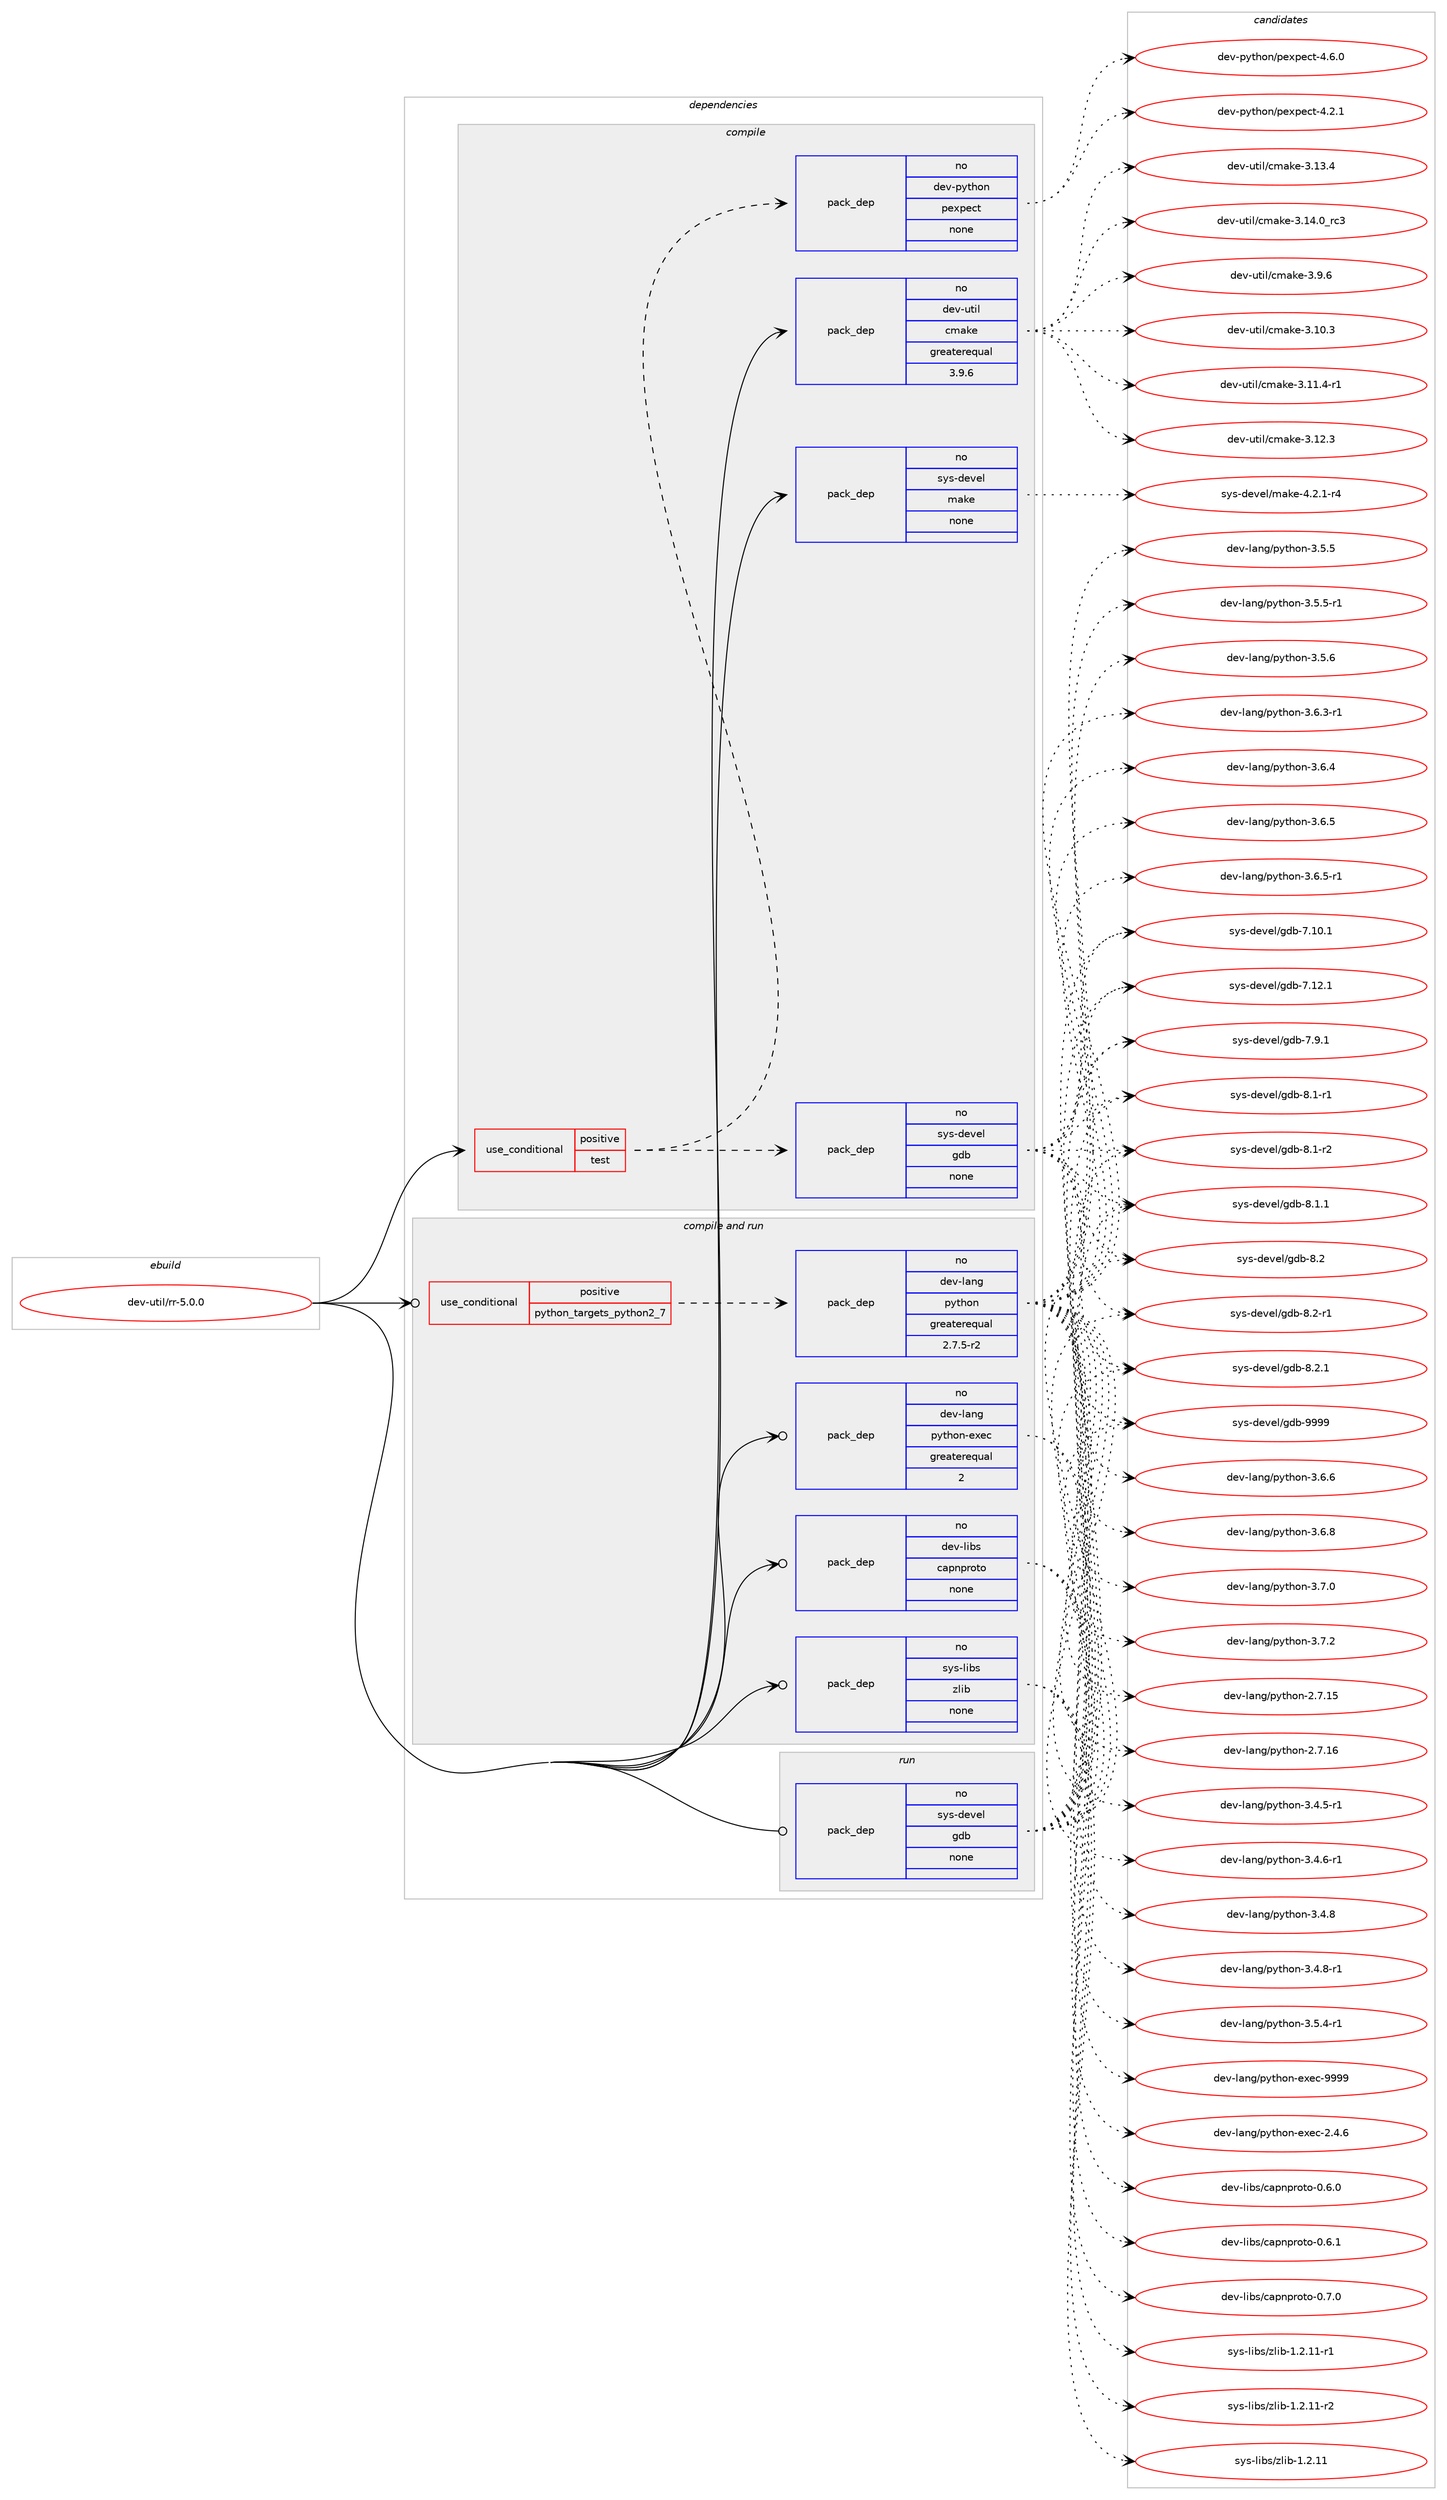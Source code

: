 digraph prolog {

# *************
# Graph options
# *************

newrank=true;
concentrate=true;
compound=true;
graph [rankdir=LR,fontname=Helvetica,fontsize=10,ranksep=1.5];#, ranksep=2.5, nodesep=0.2];
edge  [arrowhead=vee];
node  [fontname=Helvetica,fontsize=10];

# **********
# The ebuild
# **********

subgraph cluster_leftcol {
color=gray;
rank=same;
label=<<i>ebuild</i>>;
id [label="dev-util/rr-5.0.0", color=red, width=4, href="../dev-util/rr-5.0.0.svg"];
}

# ****************
# The dependencies
# ****************

subgraph cluster_midcol {
color=gray;
label=<<i>dependencies</i>>;
subgraph cluster_compile {
fillcolor="#eeeeee";
style=filled;
label=<<i>compile</i>>;
subgraph cond425020 {
dependency1548866 [label=<<TABLE BORDER="0" CELLBORDER="1" CELLSPACING="0" CELLPADDING="4"><TR><TD ROWSPAN="3" CELLPADDING="10">use_conditional</TD></TR><TR><TD>positive</TD></TR><TR><TD>test</TD></TR></TABLE>>, shape=none, color=red];
subgraph pack1100139 {
dependency1548867 [label=<<TABLE BORDER="0" CELLBORDER="1" CELLSPACING="0" CELLPADDING="4" WIDTH="220"><TR><TD ROWSPAN="6" CELLPADDING="30">pack_dep</TD></TR><TR><TD WIDTH="110">no</TD></TR><TR><TD>dev-python</TD></TR><TR><TD>pexpect</TD></TR><TR><TD>none</TD></TR><TR><TD></TD></TR></TABLE>>, shape=none, color=blue];
}
dependency1548866:e -> dependency1548867:w [weight=20,style="dashed",arrowhead="vee"];
subgraph pack1100140 {
dependency1548868 [label=<<TABLE BORDER="0" CELLBORDER="1" CELLSPACING="0" CELLPADDING="4" WIDTH="220"><TR><TD ROWSPAN="6" CELLPADDING="30">pack_dep</TD></TR><TR><TD WIDTH="110">no</TD></TR><TR><TD>sys-devel</TD></TR><TR><TD>gdb</TD></TR><TR><TD>none</TD></TR><TR><TD></TD></TR></TABLE>>, shape=none, color=blue];
}
dependency1548866:e -> dependency1548868:w [weight=20,style="dashed",arrowhead="vee"];
}
id:e -> dependency1548866:w [weight=20,style="solid",arrowhead="vee"];
subgraph pack1100141 {
dependency1548869 [label=<<TABLE BORDER="0" CELLBORDER="1" CELLSPACING="0" CELLPADDING="4" WIDTH="220"><TR><TD ROWSPAN="6" CELLPADDING="30">pack_dep</TD></TR><TR><TD WIDTH="110">no</TD></TR><TR><TD>dev-util</TD></TR><TR><TD>cmake</TD></TR><TR><TD>greaterequal</TD></TR><TR><TD>3.9.6</TD></TR></TABLE>>, shape=none, color=blue];
}
id:e -> dependency1548869:w [weight=20,style="solid",arrowhead="vee"];
subgraph pack1100142 {
dependency1548870 [label=<<TABLE BORDER="0" CELLBORDER="1" CELLSPACING="0" CELLPADDING="4" WIDTH="220"><TR><TD ROWSPAN="6" CELLPADDING="30">pack_dep</TD></TR><TR><TD WIDTH="110">no</TD></TR><TR><TD>sys-devel</TD></TR><TR><TD>make</TD></TR><TR><TD>none</TD></TR><TR><TD></TD></TR></TABLE>>, shape=none, color=blue];
}
id:e -> dependency1548870:w [weight=20,style="solid",arrowhead="vee"];
}
subgraph cluster_compileandrun {
fillcolor="#eeeeee";
style=filled;
label=<<i>compile and run</i>>;
subgraph cond425021 {
dependency1548871 [label=<<TABLE BORDER="0" CELLBORDER="1" CELLSPACING="0" CELLPADDING="4"><TR><TD ROWSPAN="3" CELLPADDING="10">use_conditional</TD></TR><TR><TD>positive</TD></TR><TR><TD>python_targets_python2_7</TD></TR></TABLE>>, shape=none, color=red];
subgraph pack1100143 {
dependency1548872 [label=<<TABLE BORDER="0" CELLBORDER="1" CELLSPACING="0" CELLPADDING="4" WIDTH="220"><TR><TD ROWSPAN="6" CELLPADDING="30">pack_dep</TD></TR><TR><TD WIDTH="110">no</TD></TR><TR><TD>dev-lang</TD></TR><TR><TD>python</TD></TR><TR><TD>greaterequal</TD></TR><TR><TD>2.7.5-r2</TD></TR></TABLE>>, shape=none, color=blue];
}
dependency1548871:e -> dependency1548872:w [weight=20,style="dashed",arrowhead="vee"];
}
id:e -> dependency1548871:w [weight=20,style="solid",arrowhead="odotvee"];
subgraph pack1100144 {
dependency1548873 [label=<<TABLE BORDER="0" CELLBORDER="1" CELLSPACING="0" CELLPADDING="4" WIDTH="220"><TR><TD ROWSPAN="6" CELLPADDING="30">pack_dep</TD></TR><TR><TD WIDTH="110">no</TD></TR><TR><TD>dev-lang</TD></TR><TR><TD>python-exec</TD></TR><TR><TD>greaterequal</TD></TR><TR><TD>2</TD></TR></TABLE>>, shape=none, color=blue];
}
id:e -> dependency1548873:w [weight=20,style="solid",arrowhead="odotvee"];
subgraph pack1100145 {
dependency1548874 [label=<<TABLE BORDER="0" CELLBORDER="1" CELLSPACING="0" CELLPADDING="4" WIDTH="220"><TR><TD ROWSPAN="6" CELLPADDING="30">pack_dep</TD></TR><TR><TD WIDTH="110">no</TD></TR><TR><TD>dev-libs</TD></TR><TR><TD>capnproto</TD></TR><TR><TD>none</TD></TR><TR><TD></TD></TR></TABLE>>, shape=none, color=blue];
}
id:e -> dependency1548874:w [weight=20,style="solid",arrowhead="odotvee"];
subgraph pack1100146 {
dependency1548875 [label=<<TABLE BORDER="0" CELLBORDER="1" CELLSPACING="0" CELLPADDING="4" WIDTH="220"><TR><TD ROWSPAN="6" CELLPADDING="30">pack_dep</TD></TR><TR><TD WIDTH="110">no</TD></TR><TR><TD>sys-libs</TD></TR><TR><TD>zlib</TD></TR><TR><TD>none</TD></TR><TR><TD></TD></TR></TABLE>>, shape=none, color=blue];
}
id:e -> dependency1548875:w [weight=20,style="solid",arrowhead="odotvee"];
}
subgraph cluster_run {
fillcolor="#eeeeee";
style=filled;
label=<<i>run</i>>;
subgraph pack1100147 {
dependency1548876 [label=<<TABLE BORDER="0" CELLBORDER="1" CELLSPACING="0" CELLPADDING="4" WIDTH="220"><TR><TD ROWSPAN="6" CELLPADDING="30">pack_dep</TD></TR><TR><TD WIDTH="110">no</TD></TR><TR><TD>sys-devel</TD></TR><TR><TD>gdb</TD></TR><TR><TD>none</TD></TR><TR><TD></TD></TR></TABLE>>, shape=none, color=blue];
}
id:e -> dependency1548876:w [weight=20,style="solid",arrowhead="odot"];
}
}

# **************
# The candidates
# **************

subgraph cluster_choices {
rank=same;
color=gray;
label=<<i>candidates</i>>;

subgraph choice1100139 {
color=black;
nodesep=1;
choice100101118451121211161041111104711210112011210199116455246504649 [label="dev-python/pexpect-4.2.1", color=red, width=4,href="../dev-python/pexpect-4.2.1.svg"];
choice100101118451121211161041111104711210112011210199116455246544648 [label="dev-python/pexpect-4.6.0", color=red, width=4,href="../dev-python/pexpect-4.6.0.svg"];
dependency1548867:e -> choice100101118451121211161041111104711210112011210199116455246504649:w [style=dotted,weight="100"];
dependency1548867:e -> choice100101118451121211161041111104711210112011210199116455246544648:w [style=dotted,weight="100"];
}
subgraph choice1100140 {
color=black;
nodesep=1;
choice11512111545100101118101108471031009845554649484649 [label="sys-devel/gdb-7.10.1", color=red, width=4,href="../sys-devel/gdb-7.10.1.svg"];
choice11512111545100101118101108471031009845554649504649 [label="sys-devel/gdb-7.12.1", color=red, width=4,href="../sys-devel/gdb-7.12.1.svg"];
choice115121115451001011181011084710310098455546574649 [label="sys-devel/gdb-7.9.1", color=red, width=4,href="../sys-devel/gdb-7.9.1.svg"];
choice115121115451001011181011084710310098455646494511449 [label="sys-devel/gdb-8.1-r1", color=red, width=4,href="../sys-devel/gdb-8.1-r1.svg"];
choice115121115451001011181011084710310098455646494511450 [label="sys-devel/gdb-8.1-r2", color=red, width=4,href="../sys-devel/gdb-8.1-r2.svg"];
choice115121115451001011181011084710310098455646494649 [label="sys-devel/gdb-8.1.1", color=red, width=4,href="../sys-devel/gdb-8.1.1.svg"];
choice11512111545100101118101108471031009845564650 [label="sys-devel/gdb-8.2", color=red, width=4,href="../sys-devel/gdb-8.2.svg"];
choice115121115451001011181011084710310098455646504511449 [label="sys-devel/gdb-8.2-r1", color=red, width=4,href="../sys-devel/gdb-8.2-r1.svg"];
choice115121115451001011181011084710310098455646504649 [label="sys-devel/gdb-8.2.1", color=red, width=4,href="../sys-devel/gdb-8.2.1.svg"];
choice1151211154510010111810110847103100984557575757 [label="sys-devel/gdb-9999", color=red, width=4,href="../sys-devel/gdb-9999.svg"];
dependency1548868:e -> choice11512111545100101118101108471031009845554649484649:w [style=dotted,weight="100"];
dependency1548868:e -> choice11512111545100101118101108471031009845554649504649:w [style=dotted,weight="100"];
dependency1548868:e -> choice115121115451001011181011084710310098455546574649:w [style=dotted,weight="100"];
dependency1548868:e -> choice115121115451001011181011084710310098455646494511449:w [style=dotted,weight="100"];
dependency1548868:e -> choice115121115451001011181011084710310098455646494511450:w [style=dotted,weight="100"];
dependency1548868:e -> choice115121115451001011181011084710310098455646494649:w [style=dotted,weight="100"];
dependency1548868:e -> choice11512111545100101118101108471031009845564650:w [style=dotted,weight="100"];
dependency1548868:e -> choice115121115451001011181011084710310098455646504511449:w [style=dotted,weight="100"];
dependency1548868:e -> choice115121115451001011181011084710310098455646504649:w [style=dotted,weight="100"];
dependency1548868:e -> choice1151211154510010111810110847103100984557575757:w [style=dotted,weight="100"];
}
subgraph choice1100141 {
color=black;
nodesep=1;
choice1001011184511711610510847991099710710145514649484651 [label="dev-util/cmake-3.10.3", color=red, width=4,href="../dev-util/cmake-3.10.3.svg"];
choice10010111845117116105108479910997107101455146494946524511449 [label="dev-util/cmake-3.11.4-r1", color=red, width=4,href="../dev-util/cmake-3.11.4-r1.svg"];
choice1001011184511711610510847991099710710145514649504651 [label="dev-util/cmake-3.12.3", color=red, width=4,href="../dev-util/cmake-3.12.3.svg"];
choice1001011184511711610510847991099710710145514649514652 [label="dev-util/cmake-3.13.4", color=red, width=4,href="../dev-util/cmake-3.13.4.svg"];
choice1001011184511711610510847991099710710145514649524648951149951 [label="dev-util/cmake-3.14.0_rc3", color=red, width=4,href="../dev-util/cmake-3.14.0_rc3.svg"];
choice10010111845117116105108479910997107101455146574654 [label="dev-util/cmake-3.9.6", color=red, width=4,href="../dev-util/cmake-3.9.6.svg"];
dependency1548869:e -> choice1001011184511711610510847991099710710145514649484651:w [style=dotted,weight="100"];
dependency1548869:e -> choice10010111845117116105108479910997107101455146494946524511449:w [style=dotted,weight="100"];
dependency1548869:e -> choice1001011184511711610510847991099710710145514649504651:w [style=dotted,weight="100"];
dependency1548869:e -> choice1001011184511711610510847991099710710145514649514652:w [style=dotted,weight="100"];
dependency1548869:e -> choice1001011184511711610510847991099710710145514649524648951149951:w [style=dotted,weight="100"];
dependency1548869:e -> choice10010111845117116105108479910997107101455146574654:w [style=dotted,weight="100"];
}
subgraph choice1100142 {
color=black;
nodesep=1;
choice1151211154510010111810110847109971071014552465046494511452 [label="sys-devel/make-4.2.1-r4", color=red, width=4,href="../sys-devel/make-4.2.1-r4.svg"];
dependency1548870:e -> choice1151211154510010111810110847109971071014552465046494511452:w [style=dotted,weight="100"];
}
subgraph choice1100143 {
color=black;
nodesep=1;
choice10010111845108971101034711212111610411111045504655464953 [label="dev-lang/python-2.7.15", color=red, width=4,href="../dev-lang/python-2.7.15.svg"];
choice10010111845108971101034711212111610411111045504655464954 [label="dev-lang/python-2.7.16", color=red, width=4,href="../dev-lang/python-2.7.16.svg"];
choice1001011184510897110103471121211161041111104551465246534511449 [label="dev-lang/python-3.4.5-r1", color=red, width=4,href="../dev-lang/python-3.4.5-r1.svg"];
choice1001011184510897110103471121211161041111104551465246544511449 [label="dev-lang/python-3.4.6-r1", color=red, width=4,href="../dev-lang/python-3.4.6-r1.svg"];
choice100101118451089711010347112121116104111110455146524656 [label="dev-lang/python-3.4.8", color=red, width=4,href="../dev-lang/python-3.4.8.svg"];
choice1001011184510897110103471121211161041111104551465246564511449 [label="dev-lang/python-3.4.8-r1", color=red, width=4,href="../dev-lang/python-3.4.8-r1.svg"];
choice1001011184510897110103471121211161041111104551465346524511449 [label="dev-lang/python-3.5.4-r1", color=red, width=4,href="../dev-lang/python-3.5.4-r1.svg"];
choice100101118451089711010347112121116104111110455146534653 [label="dev-lang/python-3.5.5", color=red, width=4,href="../dev-lang/python-3.5.5.svg"];
choice1001011184510897110103471121211161041111104551465346534511449 [label="dev-lang/python-3.5.5-r1", color=red, width=4,href="../dev-lang/python-3.5.5-r1.svg"];
choice100101118451089711010347112121116104111110455146534654 [label="dev-lang/python-3.5.6", color=red, width=4,href="../dev-lang/python-3.5.6.svg"];
choice1001011184510897110103471121211161041111104551465446514511449 [label="dev-lang/python-3.6.3-r1", color=red, width=4,href="../dev-lang/python-3.6.3-r1.svg"];
choice100101118451089711010347112121116104111110455146544652 [label="dev-lang/python-3.6.4", color=red, width=4,href="../dev-lang/python-3.6.4.svg"];
choice100101118451089711010347112121116104111110455146544653 [label="dev-lang/python-3.6.5", color=red, width=4,href="../dev-lang/python-3.6.5.svg"];
choice1001011184510897110103471121211161041111104551465446534511449 [label="dev-lang/python-3.6.5-r1", color=red, width=4,href="../dev-lang/python-3.6.5-r1.svg"];
choice100101118451089711010347112121116104111110455146544654 [label="dev-lang/python-3.6.6", color=red, width=4,href="../dev-lang/python-3.6.6.svg"];
choice100101118451089711010347112121116104111110455146544656 [label="dev-lang/python-3.6.8", color=red, width=4,href="../dev-lang/python-3.6.8.svg"];
choice100101118451089711010347112121116104111110455146554648 [label="dev-lang/python-3.7.0", color=red, width=4,href="../dev-lang/python-3.7.0.svg"];
choice100101118451089711010347112121116104111110455146554650 [label="dev-lang/python-3.7.2", color=red, width=4,href="../dev-lang/python-3.7.2.svg"];
dependency1548872:e -> choice10010111845108971101034711212111610411111045504655464953:w [style=dotted,weight="100"];
dependency1548872:e -> choice10010111845108971101034711212111610411111045504655464954:w [style=dotted,weight="100"];
dependency1548872:e -> choice1001011184510897110103471121211161041111104551465246534511449:w [style=dotted,weight="100"];
dependency1548872:e -> choice1001011184510897110103471121211161041111104551465246544511449:w [style=dotted,weight="100"];
dependency1548872:e -> choice100101118451089711010347112121116104111110455146524656:w [style=dotted,weight="100"];
dependency1548872:e -> choice1001011184510897110103471121211161041111104551465246564511449:w [style=dotted,weight="100"];
dependency1548872:e -> choice1001011184510897110103471121211161041111104551465346524511449:w [style=dotted,weight="100"];
dependency1548872:e -> choice100101118451089711010347112121116104111110455146534653:w [style=dotted,weight="100"];
dependency1548872:e -> choice1001011184510897110103471121211161041111104551465346534511449:w [style=dotted,weight="100"];
dependency1548872:e -> choice100101118451089711010347112121116104111110455146534654:w [style=dotted,weight="100"];
dependency1548872:e -> choice1001011184510897110103471121211161041111104551465446514511449:w [style=dotted,weight="100"];
dependency1548872:e -> choice100101118451089711010347112121116104111110455146544652:w [style=dotted,weight="100"];
dependency1548872:e -> choice100101118451089711010347112121116104111110455146544653:w [style=dotted,weight="100"];
dependency1548872:e -> choice1001011184510897110103471121211161041111104551465446534511449:w [style=dotted,weight="100"];
dependency1548872:e -> choice100101118451089711010347112121116104111110455146544654:w [style=dotted,weight="100"];
dependency1548872:e -> choice100101118451089711010347112121116104111110455146544656:w [style=dotted,weight="100"];
dependency1548872:e -> choice100101118451089711010347112121116104111110455146554648:w [style=dotted,weight="100"];
dependency1548872:e -> choice100101118451089711010347112121116104111110455146554650:w [style=dotted,weight="100"];
}
subgraph choice1100144 {
color=black;
nodesep=1;
choice1001011184510897110103471121211161041111104510112010199455046524654 [label="dev-lang/python-exec-2.4.6", color=red, width=4,href="../dev-lang/python-exec-2.4.6.svg"];
choice10010111845108971101034711212111610411111045101120101994557575757 [label="dev-lang/python-exec-9999", color=red, width=4,href="../dev-lang/python-exec-9999.svg"];
dependency1548873:e -> choice1001011184510897110103471121211161041111104510112010199455046524654:w [style=dotted,weight="100"];
dependency1548873:e -> choice10010111845108971101034711212111610411111045101120101994557575757:w [style=dotted,weight="100"];
}
subgraph choice1100145 {
color=black;
nodesep=1;
choice1001011184510810598115479997112110112114111116111454846544648 [label="dev-libs/capnproto-0.6.0", color=red, width=4,href="../dev-libs/capnproto-0.6.0.svg"];
choice1001011184510810598115479997112110112114111116111454846544649 [label="dev-libs/capnproto-0.6.1", color=red, width=4,href="../dev-libs/capnproto-0.6.1.svg"];
choice1001011184510810598115479997112110112114111116111454846554648 [label="dev-libs/capnproto-0.7.0", color=red, width=4,href="../dev-libs/capnproto-0.7.0.svg"];
dependency1548874:e -> choice1001011184510810598115479997112110112114111116111454846544648:w [style=dotted,weight="100"];
dependency1548874:e -> choice1001011184510810598115479997112110112114111116111454846544649:w [style=dotted,weight="100"];
dependency1548874:e -> choice1001011184510810598115479997112110112114111116111454846554648:w [style=dotted,weight="100"];
}
subgraph choice1100146 {
color=black;
nodesep=1;
choice1151211154510810598115471221081059845494650464949 [label="sys-libs/zlib-1.2.11", color=red, width=4,href="../sys-libs/zlib-1.2.11.svg"];
choice11512111545108105981154712210810598454946504649494511449 [label="sys-libs/zlib-1.2.11-r1", color=red, width=4,href="../sys-libs/zlib-1.2.11-r1.svg"];
choice11512111545108105981154712210810598454946504649494511450 [label="sys-libs/zlib-1.2.11-r2", color=red, width=4,href="../sys-libs/zlib-1.2.11-r2.svg"];
dependency1548875:e -> choice1151211154510810598115471221081059845494650464949:w [style=dotted,weight="100"];
dependency1548875:e -> choice11512111545108105981154712210810598454946504649494511449:w [style=dotted,weight="100"];
dependency1548875:e -> choice11512111545108105981154712210810598454946504649494511450:w [style=dotted,weight="100"];
}
subgraph choice1100147 {
color=black;
nodesep=1;
choice11512111545100101118101108471031009845554649484649 [label="sys-devel/gdb-7.10.1", color=red, width=4,href="../sys-devel/gdb-7.10.1.svg"];
choice11512111545100101118101108471031009845554649504649 [label="sys-devel/gdb-7.12.1", color=red, width=4,href="../sys-devel/gdb-7.12.1.svg"];
choice115121115451001011181011084710310098455546574649 [label="sys-devel/gdb-7.9.1", color=red, width=4,href="../sys-devel/gdb-7.9.1.svg"];
choice115121115451001011181011084710310098455646494511449 [label="sys-devel/gdb-8.1-r1", color=red, width=4,href="../sys-devel/gdb-8.1-r1.svg"];
choice115121115451001011181011084710310098455646494511450 [label="sys-devel/gdb-8.1-r2", color=red, width=4,href="../sys-devel/gdb-8.1-r2.svg"];
choice115121115451001011181011084710310098455646494649 [label="sys-devel/gdb-8.1.1", color=red, width=4,href="../sys-devel/gdb-8.1.1.svg"];
choice11512111545100101118101108471031009845564650 [label="sys-devel/gdb-8.2", color=red, width=4,href="../sys-devel/gdb-8.2.svg"];
choice115121115451001011181011084710310098455646504511449 [label="sys-devel/gdb-8.2-r1", color=red, width=4,href="../sys-devel/gdb-8.2-r1.svg"];
choice115121115451001011181011084710310098455646504649 [label="sys-devel/gdb-8.2.1", color=red, width=4,href="../sys-devel/gdb-8.2.1.svg"];
choice1151211154510010111810110847103100984557575757 [label="sys-devel/gdb-9999", color=red, width=4,href="../sys-devel/gdb-9999.svg"];
dependency1548876:e -> choice11512111545100101118101108471031009845554649484649:w [style=dotted,weight="100"];
dependency1548876:e -> choice11512111545100101118101108471031009845554649504649:w [style=dotted,weight="100"];
dependency1548876:e -> choice115121115451001011181011084710310098455546574649:w [style=dotted,weight="100"];
dependency1548876:e -> choice115121115451001011181011084710310098455646494511449:w [style=dotted,weight="100"];
dependency1548876:e -> choice115121115451001011181011084710310098455646494511450:w [style=dotted,weight="100"];
dependency1548876:e -> choice115121115451001011181011084710310098455646494649:w [style=dotted,weight="100"];
dependency1548876:e -> choice11512111545100101118101108471031009845564650:w [style=dotted,weight="100"];
dependency1548876:e -> choice115121115451001011181011084710310098455646504511449:w [style=dotted,weight="100"];
dependency1548876:e -> choice115121115451001011181011084710310098455646504649:w [style=dotted,weight="100"];
dependency1548876:e -> choice1151211154510010111810110847103100984557575757:w [style=dotted,weight="100"];
}
}

}

